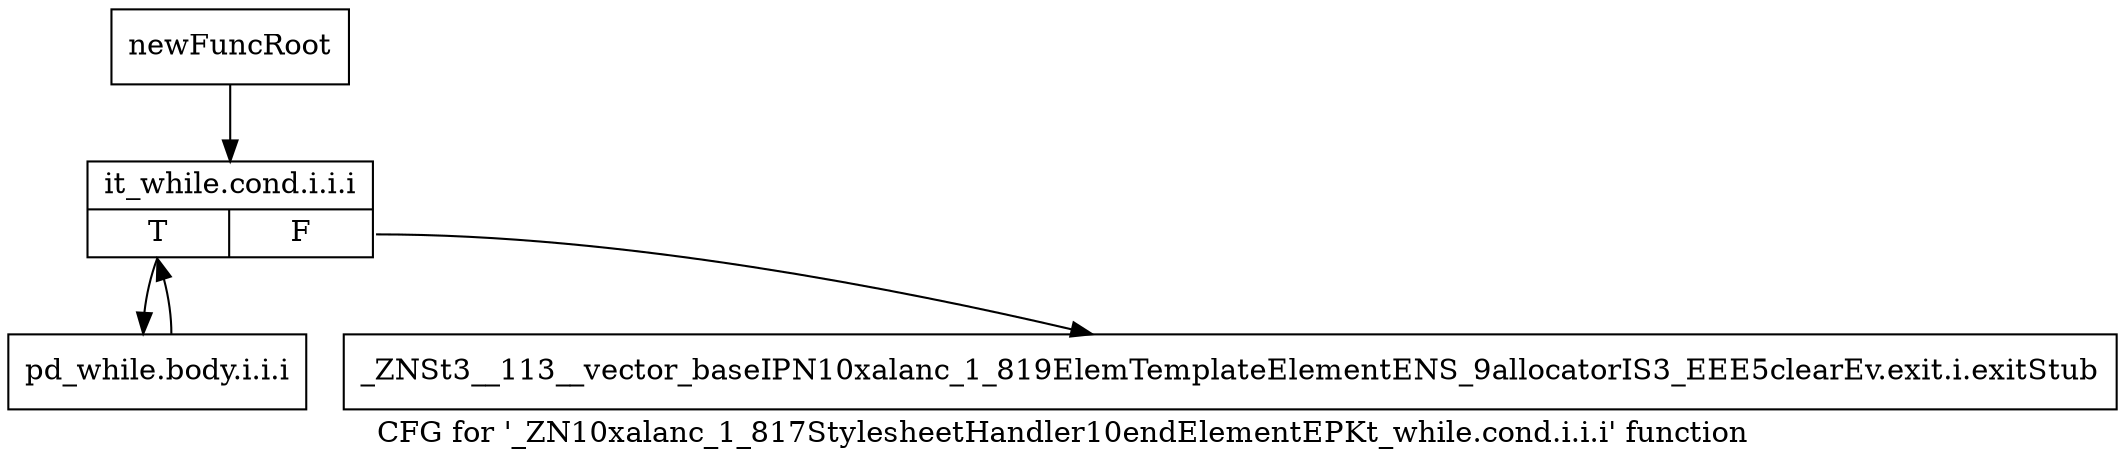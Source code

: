 digraph "CFG for '_ZN10xalanc_1_817StylesheetHandler10endElementEPKt_while.cond.i.i.i' function" {
	label="CFG for '_ZN10xalanc_1_817StylesheetHandler10endElementEPKt_while.cond.i.i.i' function";

	Node0xa07cfc0 [shape=record,label="{newFuncRoot}"];
	Node0xa07cfc0 -> Node0xa07d060;
	Node0xa07d010 [shape=record,label="{_ZNSt3__113__vector_baseIPN10xalanc_1_819ElemTemplateElementENS_9allocatorIS3_EEE5clearEv.exit.i.exitStub}"];
	Node0xa07d060 [shape=record,label="{it_while.cond.i.i.i|{<s0>T|<s1>F}}"];
	Node0xa07d060:s0 -> Node0xa07d0b0;
	Node0xa07d060:s1 -> Node0xa07d010;
	Node0xa07d0b0 [shape=record,label="{pd_while.body.i.i.i}"];
	Node0xa07d0b0 -> Node0xa07d060;
}
